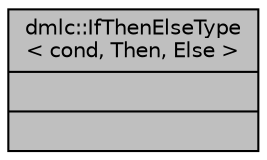 digraph "dmlc::IfThenElseType&lt; cond, Then, Else &gt;"
{
 // LATEX_PDF_SIZE
  edge [fontname="Helvetica",fontsize="10",labelfontname="Helvetica",labelfontsize="10"];
  node [fontname="Helvetica",fontsize="10",shape=record];
  Node1 [label="{dmlc::IfThenElseType\l\< cond, Then, Else \>\n||}",height=0.2,width=0.4,color="black", fillcolor="grey75", style="filled", fontcolor="black",tooltip="template to select type based on condition For example, IfThenElseType<true, int, float>::Type will g..."];
}
